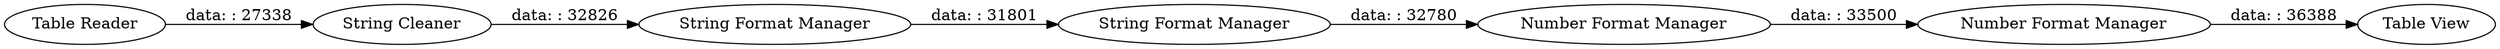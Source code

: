 digraph {
	"-8651287117222147220_6" [label="String Format Manager"]
	"-8651287117222147220_2" [label="String Format Manager"]
	"-8651287117222147220_8" [label="Number Format Manager"]
	"-8651287117222147220_9" [label="Table View"]
	"-8651287117222147220_7" [label="Number Format Manager"]
	"-8651287117222147220_11" [label="Table Reader"]
	"-8651287117222147220_5" [label="String Cleaner"]
	"-8651287117222147220_2" -> "-8651287117222147220_6" [label="data: : 31801"]
	"-8651287117222147220_7" -> "-8651287117222147220_8" [label="data: : 33500"]
	"-8651287117222147220_8" -> "-8651287117222147220_9" [label="data: : 36388"]
	"-8651287117222147220_5" -> "-8651287117222147220_2" [label="data: : 32826"]
	"-8651287117222147220_11" -> "-8651287117222147220_5" [label="data: : 27338"]
	"-8651287117222147220_6" -> "-8651287117222147220_7" [label="data: : 32780"]
	rankdir=LR
}
